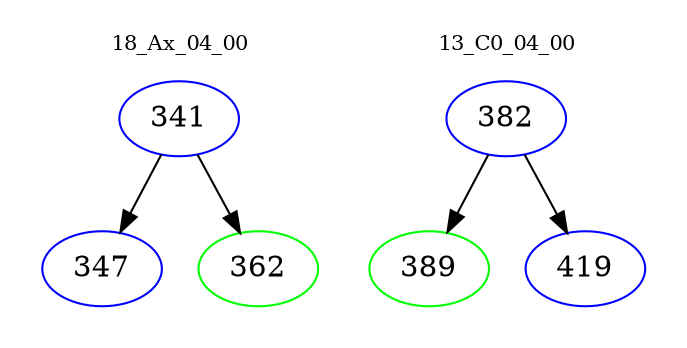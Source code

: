 digraph{
subgraph cluster_0 {
color = white
label = "18_Ax_04_00";
fontsize=10;
T0_341 [label="341", color="blue"]
T0_341 -> T0_347 [color="black"]
T0_347 [label="347", color="blue"]
T0_341 -> T0_362 [color="black"]
T0_362 [label="362", color="green"]
}
subgraph cluster_1 {
color = white
label = "13_C0_04_00";
fontsize=10;
T1_382 [label="382", color="blue"]
T1_382 -> T1_389 [color="black"]
T1_389 [label="389", color="green"]
T1_382 -> T1_419 [color="black"]
T1_419 [label="419", color="blue"]
}
}
